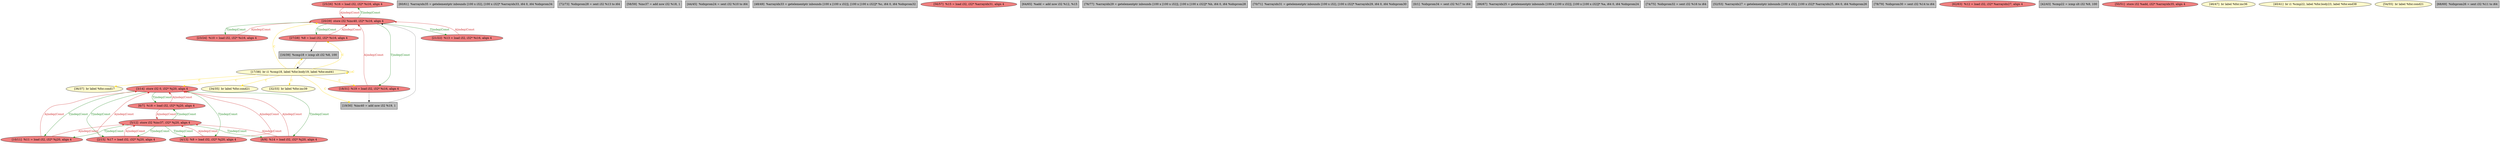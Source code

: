 
digraph G {


node812 [fillcolor=lightcoral,label="[25/26]  %16 = load i32, i32* %i16, align 4",shape=ellipse,style=filled ]
node809 [fillcolor=lightcoral,label="[6/7]  %18 = load i32, i32* %j20, align 4",shape=ellipse,style=filled ]
node793 [fillcolor=grey,label="[60/61]  %arrayidx35 = getelementptr inbounds [100 x i32], [100 x i32]* %arrayidx33, i64 0, i64 %idxprom34",shape=rectangle,style=filled ]
node789 [fillcolor=lemonchiffon,label="[36/37]  br label %for.cond17",shape=ellipse,style=filled ]
node807 [fillcolor=grey,label="[72/73]  %idxprom28 = sext i32 %13 to i64",shape=rectangle,style=filled ]
node792 [fillcolor=grey,label="[58/59]  %inc37 = add nsw i32 %18, 1",shape=rectangle,style=filled ]
node779 [fillcolor=grey,label="[44/45]  %idxprom24 = sext i32 %10 to i64",shape=rectangle,style=filled ]
node784 [fillcolor=grey,label="[48/49]  %arrayidx33 = getelementptr inbounds [100 x [100 x i32]], [100 x [100 x i32]]* %c, i64 0, i64 %idxprom32",shape=rectangle,style=filled ]
node791 [fillcolor=lightcoral,label="[56/57]  %15 = load i32, i32* %arrayidx31, align 4",shape=ellipse,style=filled ]
node783 [fillcolor=lightcoral,label="[8/9]  %14 = load i32, i32* %j20, align 4",shape=ellipse,style=filled ]
node797 [fillcolor=grey,label="[64/65]  %add = add nsw i32 %12, %15",shape=rectangle,style=filled ]
node787 [fillcolor=lightcoral,label="[4/13]  %9 = load i32, i32* %j20, align 4",shape=ellipse,style=filled ]
node810 [fillcolor=grey,label="[76/77]  %arrayidx29 = getelementptr inbounds [100 x [100 x i32]], [100 x [100 x i32]]* %b, i64 0, i64 %idxprom28",shape=rectangle,style=filled ]
node795 [fillcolor=lightcoral,label="[23/24]  %10 = load i32, i32* %i16, align 4",shape=ellipse,style=filled ]
node804 [fillcolor=grey,label="[70/71]  %arrayidx31 = getelementptr inbounds [100 x i32], [100 x i32]* %arrayidx29, i64 0, i64 %idxprom30",shape=rectangle,style=filled ]
node773 [fillcolor=grey,label="[0/1]  %idxprom34 = sext i32 %17 to i64",shape=rectangle,style=filled ]
node800 [fillcolor=grey,label="[66/67]  %arrayidx25 = getelementptr inbounds [100 x [100 x i32]], [100 x [100 x i32]]* %a, i64 0, i64 %idxprom24",shape=rectangle,style=filled ]
node808 [fillcolor=grey,label="[74/75]  %idxprom32 = sext i32 %16 to i64",shape=rectangle,style=filled ]
node786 [fillcolor=grey,label="[52/53]  %arrayidx27 = getelementptr inbounds [100 x i32], [100 x i32]* %arrayidx25, i64 0, i64 %idxprom26",shape=rectangle,style=filled ]
node774 [fillcolor=lightcoral,label="[2/15]  %17 = load i32, i32* %j20, align 4",shape=ellipse,style=filled ]
node781 [fillcolor=lightcoral,label="[5/12]  store i32 %inc37, i32* %j20, align 4",shape=ellipse,style=filled ]
node790 [fillcolor=grey,label="[19/30]  %inc40 = add nsw i32 %19, 1",shape=rectangle,style=filled ]
node811 [fillcolor=grey,label="[78/79]  %idxprom30 = sext i32 %14 to i64",shape=rectangle,style=filled ]
node794 [fillcolor=lightcoral,label="[62/63]  %12 = load i32, i32* %arrayidx27, align 4",shape=ellipse,style=filled ]
node805 [fillcolor=lemonchiffon,label="[17/38]  br i1 %cmp18, label %for.body19, label %for.end41",shape=ellipse,style=filled ]
node778 [fillcolor=grey,label="[42/43]  %cmp22 = icmp slt i32 %9, 100",shape=rectangle,style=filled ]
node785 [fillcolor=lightcoral,label="[50/51]  store i32 %add, i32* %arrayidx35, align 4",shape=ellipse,style=filled ]
node775 [fillcolor=lightcoral,label="[3/14]  store i32 0, i32* %j20, align 4",shape=ellipse,style=filled ]
node780 [fillcolor=lemonchiffon,label="[46/47]  br label %for.inc36",shape=ellipse,style=filled ]
node803 [fillcolor=lightcoral,label="[21/22]  %13 = load i32, i32* %i16, align 4",shape=ellipse,style=filled ]
node777 [fillcolor=lemonchiffon,label="[40/41]  br i1 %cmp22, label %for.body23, label %for.end38",shape=ellipse,style=filled ]
node782 [fillcolor=lightcoral,label="[20/29]  store i32 %inc40, i32* %i16, align 4",shape=ellipse,style=filled ]
node776 [fillcolor=grey,label="[16/39]  %cmp18 = icmp slt i32 %8, 100",shape=rectangle,style=filled ]
node788 [fillcolor=lemonchiffon,label="[54/55]  br label %for.cond21",shape=ellipse,style=filled ]
node796 [fillcolor=lightcoral,label="[10/11]  %11 = load i32, i32* %j20, align 4",shape=ellipse,style=filled ]
node798 [fillcolor=lightcoral,label="[18/31]  %19 = load i32, i32* %i16, align 4",shape=ellipse,style=filled ]
node801 [fillcolor=grey,label="[68/69]  %idxprom26 = sext i32 %11 to i64",shape=rectangle,style=filled ]
node799 [fillcolor=lightcoral,label="[27/28]  %8 = load i32, i32* %i16, align 4",shape=ellipse,style=filled ]
node802 [fillcolor=lemonchiffon,label="[34/35]  br label %for.cond21",shape=ellipse,style=filled ]
node806 [fillcolor=lemonchiffon,label="[32/33]  br label %for.inc39",shape=ellipse,style=filled ]

node775->node809 [style=solid,color=forestgreen,label="T|indep|Const",penwidth=1.0,fontcolor=forestgreen ]
node781->node774 [style=solid,color=forestgreen,label="T|indep|Const",penwidth=1.0,fontcolor=forestgreen ]
node774->node781 [style=solid,color=firebrick3,label="A|indep|Const",penwidth=1.0,fontcolor=firebrick3 ]
node803->node782 [style=solid,color=firebrick3,label="A|indep|Const",penwidth=1.0,fontcolor=firebrick3 ]
node805->node776 [style=solid,color=gold,label="C",penwidth=1.0,fontcolor=gold ]
node782->node803 [style=solid,color=forestgreen,label="T|indep|Const",penwidth=1.0,fontcolor=forestgreen ]
node781->node783 [style=solid,color=forestgreen,label="T|indep|Const",penwidth=1.0,fontcolor=forestgreen ]
node809->node781 [style=solid,color=firebrick3,label="A|indep|Const",penwidth=1.0,fontcolor=firebrick3 ]
node781->node809 [style=solid,color=forestgreen,label="T|indep|Const",penwidth=1.0,fontcolor=forestgreen ]
node775->node796 [style=solid,color=forestgreen,label="T|indep|Const",penwidth=1.0,fontcolor=forestgreen ]
node798->node790 [style=solid,color=black,label="",penwidth=0.5,fontcolor=black ]
node805->node805 [style=solid,color=gold,label="C",penwidth=1.0,fontcolor=gold ]
node798->node782 [style=solid,color=firebrick3,label="A|indep|Const",penwidth=1.0,fontcolor=firebrick3 ]
node790->node782 [style=solid,color=black,label="",penwidth=0.5,fontcolor=black ]
node775->node783 [style=solid,color=forestgreen,label="T|indep|Const",penwidth=1.0,fontcolor=forestgreen ]
node805->node802 [style=solid,color=gold,label="C",penwidth=1.0,fontcolor=gold ]
node805->node798 [style=solid,color=gold,label="C",penwidth=1.0,fontcolor=gold ]
node805->node806 [style=solid,color=gold,label="C",penwidth=1.0,fontcolor=gold ]
node787->node781 [style=solid,color=firebrick3,label="A|indep|Const",penwidth=1.0,fontcolor=firebrick3 ]
node805->node775 [style=solid,color=gold,label="C",penwidth=1.0,fontcolor=gold ]
node796->node781 [style=solid,color=firebrick3,label="A|indep|Const",penwidth=1.0,fontcolor=firebrick3 ]
node799->node782 [style=solid,color=firebrick3,label="A|indep|Const",penwidth=1.0,fontcolor=firebrick3 ]
node775->node787 [style=solid,color=forestgreen,label="T|indep|Const",penwidth=1.0,fontcolor=forestgreen ]
node805->node789 [style=solid,color=gold,label="C",penwidth=1.0,fontcolor=gold ]
node783->node775 [style=solid,color=firebrick3,label="A|indep|Const",penwidth=1.0,fontcolor=firebrick3 ]
node776->node805 [style=solid,color=black,label="",penwidth=0.5,fontcolor=black ]
node774->node775 [style=solid,color=firebrick3,label="A|indep|Const",penwidth=1.0,fontcolor=firebrick3 ]
node805->node790 [style=solid,color=gold,label="C",penwidth=1.0,fontcolor=gold ]
node805->node799 [style=solid,color=gold,label="C",penwidth=1.0,fontcolor=gold ]
node782->node812 [style=solid,color=forestgreen,label="T|indep|Const",penwidth=1.0,fontcolor=forestgreen ]
node799->node776 [style=solid,color=black,label="",penwidth=0.5,fontcolor=black ]
node809->node775 [style=solid,color=firebrick3,label="A|indep|Const",penwidth=1.0,fontcolor=firebrick3 ]
node775->node774 [style=solid,color=forestgreen,label="T|indep|Const",penwidth=1.0,fontcolor=forestgreen ]
node795->node782 [style=solid,color=firebrick3,label="A|indep|Const",penwidth=1.0,fontcolor=firebrick3 ]
node781->node796 [style=solid,color=forestgreen,label="T|indep|Const",penwidth=1.0,fontcolor=forestgreen ]
node782->node799 [style=solid,color=forestgreen,label="T|indep|Const",penwidth=1.0,fontcolor=forestgreen ]
node782->node795 [style=solid,color=forestgreen,label="T|indep|Const",penwidth=1.0,fontcolor=forestgreen ]
node782->node798 [style=solid,color=forestgreen,label="T|indep|Const",penwidth=1.0,fontcolor=forestgreen ]
node812->node782 [style=solid,color=firebrick3,label="A|indep|Const",penwidth=1.0,fontcolor=firebrick3 ]
node805->node782 [style=solid,color=gold,label="C",penwidth=1.0,fontcolor=gold ]
node781->node787 [style=solid,color=forestgreen,label="T|indep|Const",penwidth=1.0,fontcolor=forestgreen ]
node787->node775 [style=solid,color=firebrick3,label="A|indep|Const",penwidth=1.0,fontcolor=firebrick3 ]
node783->node781 [style=solid,color=firebrick3,label="A|indep|Const",penwidth=1.0,fontcolor=firebrick3 ]
node796->node775 [style=solid,color=firebrick3,label="A|indep|Const",penwidth=1.0,fontcolor=firebrick3 ]


}
